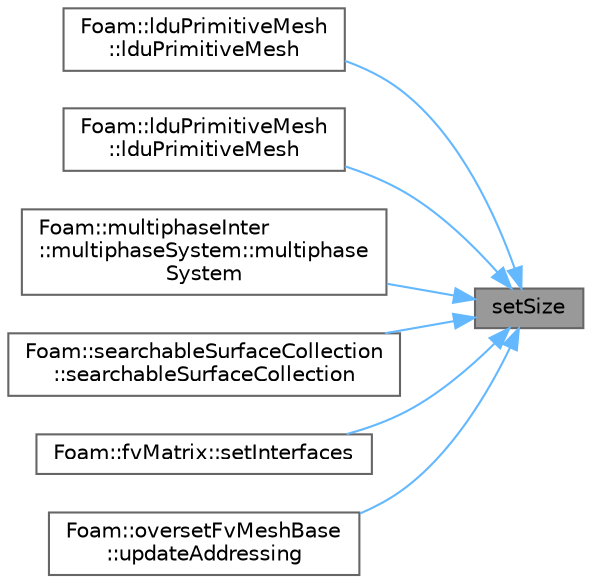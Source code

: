 digraph "setSize"
{
 // LATEX_PDF_SIZE
  bgcolor="transparent";
  edge [fontname=Helvetica,fontsize=10,labelfontname=Helvetica,labelfontsize=10];
  node [fontname=Helvetica,fontsize=10,shape=box,height=0.2,width=0.4];
  rankdir="RL";
  Node1 [id="Node000001",label="setSize",height=0.2,width=0.4,color="gray40", fillcolor="grey60", style="filled", fontcolor="black",tooltip=" "];
  Node1 -> Node2 [id="edge1_Node000001_Node000002",dir="back",color="steelblue1",style="solid",tooltip=" "];
  Node2 [id="Node000002",label="Foam::lduPrimitiveMesh\l::lduPrimitiveMesh",height=0.2,width=0.4,color="grey40", fillcolor="white", style="filled",URL="$classFoam_1_1lduPrimitiveMesh.html#aeae1eb8af27cafdc116980dd48968d19",tooltip=" "];
  Node1 -> Node3 [id="edge2_Node000001_Node000003",dir="back",color="steelblue1",style="solid",tooltip=" "];
  Node3 [id="Node000003",label="Foam::lduPrimitiveMesh\l::lduPrimitiveMesh",height=0.2,width=0.4,color="grey40", fillcolor="white", style="filled",URL="$classFoam_1_1lduPrimitiveMesh.html#abeaeec9b17f4b20892ee741f9bfcdbee",tooltip=" "];
  Node1 -> Node4 [id="edge3_Node000001_Node000004",dir="back",color="steelblue1",style="solid",tooltip=" "];
  Node4 [id="Node000004",label="Foam::multiphaseInter\l::multiphaseSystem::multiphase\lSystem",height=0.2,width=0.4,color="grey40", fillcolor="white", style="filled",URL="$classFoam_1_1multiphaseInter_1_1multiphaseSystem.html#ac07de0541f458207aa38ed6505081571",tooltip=" "];
  Node1 -> Node5 [id="edge4_Node000001_Node000005",dir="back",color="steelblue1",style="solid",tooltip=" "];
  Node5 [id="Node000005",label="Foam::searchableSurfaceCollection\l::searchableSurfaceCollection",height=0.2,width=0.4,color="grey40", fillcolor="white", style="filled",URL="$classFoam_1_1searchableSurfaceCollection.html#aaa6357e10010d757fe8977007422e87f",tooltip=" "];
  Node1 -> Node6 [id="edge5_Node000001_Node000006",dir="back",color="steelblue1",style="solid",tooltip=" "];
  Node6 [id="Node000006",label="Foam::fvMatrix::setInterfaces",height=0.2,width=0.4,color="grey40", fillcolor="white", style="filled",URL="$classFoam_1_1fvMatrix.html#aa1fdeee594625e9ddb1649e9d0efa7db",tooltip=" "];
  Node1 -> Node7 [id="edge6_Node000001_Node000007",dir="back",color="steelblue1",style="solid",tooltip=" "];
  Node7 [id="Node000007",label="Foam::oversetFvMeshBase\l::updateAddressing",height=0.2,width=0.4,color="grey40", fillcolor="white", style="filled",URL="$classFoam_1_1oversetFvMeshBase.html#a8c7423e99f07259019741459b9bfac49",tooltip=" "];
}
